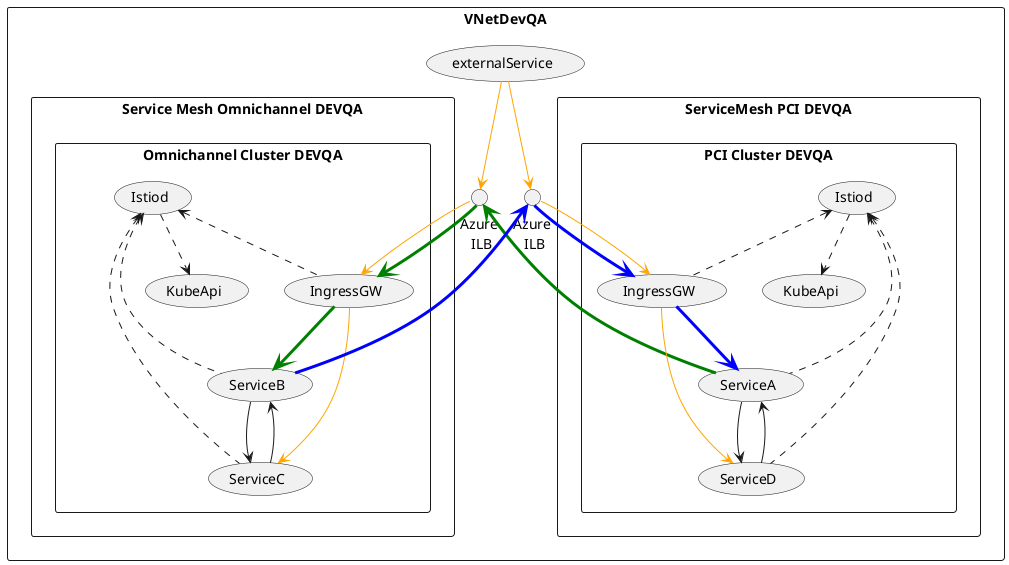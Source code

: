 @startuml new
rectangle VNetDevQA {
interface "Azure\n   ILB" as AzureILBDevQA
interface "Azure\n   ILB" as AzureILBPCIQA
rectangle "ServiceMesh PCI DEVQA" {
rectangle "PCI Cluster DEVQA" {
  usecase "KubeApi" as KubeapiPCIDEVQA
  usecase "Istiod" as IstiodPCIDEVQA
  usecase "ServiceA" as ServiceAPCIDEVQA
  usecase "ServiceD" as ServiceDPCIDEVQA
  usecase "IngressGW" as IngressGWPCIDEVQA
}
}
rectangle "Service Mesh Omnichannel DEVQA" {
rectangle "Omnichannel Cluster DEVQA" {
  usecase "KubeApi" as KubeapiOmnichannelDEVQA
  usecase "Istiod" as IstiodOmnichannelDEVQA
  usecase "ServiceB" as ServiceBOmnichannelDEVQA
  usecase "ServiceC" as ServiceCOmnichannelDEVQA
  usecase "IngressGW" as IngressGWOmnichannelDEVQA
}
}
usecase "externalService"
externalService -[#Orange]-> AzureILBDevQA
externalService -[#Orange]-> AzureILBPCIQA
AzureILBDevQA -[#Orange]-> IngressGWOmnichannelDEVQA
IngressGWOmnichannelDEVQA -[#Orange]-> ServiceCOmnichannelDEVQA
ServiceAPCIDEVQA -[#Green;thickness=3]-> AzureILBDevQA
AzureILBDevQA -[#Green;thickness=3]-> IngressGWOmnichannelDEVQA
IngressGWOmnichannelDEVQA -[#Green;thickness=3]-> ServiceBOmnichannelDEVQA
ServiceBOmnichannelDEVQA -[#Blue;thickness=3]-> AzureILBPCIQA
AzureILBPCIQA -[#Blue;thickness=3]-> IngressGWPCIDEVQA
AzureILBPCIQA -[#Orange]-> IngressGWPCIDEVQA
IngressGWPCIDEVQA -[#Blue;thickness=3]-> ServiceAPCIDEVQA
IngressGWPCIDEVQA -[#Orange]-> ServiceDPCIDEVQA
ServiceCOmnichannelDEVQA --> ServiceBOmnichannelDEVQA
ServiceBOmnichannelDEVQA --> ServiceCOmnichannelDEVQA
ServiceAPCIDEVQA --> ServiceDPCIDEVQA
ServiceDPCIDEVQA --> ServiceAPCIDEVQA
IstiodPCIDEVQA ..> KubeapiPCIDEVQA
IstiodOmnichannelDEVQA ..> KubeapiOmnichannelDEVQA
IstiodPCIDEVQA <.. ServiceAPCIDEVQA
IstiodPCIDEVQA <.. ServiceDPCIDEVQA
IstiodPCIDEVQA <.. IngressGWPCIDEVQA
IstiodOmnichannelDEVQA <.. ServiceBOmnichannelDEVQA
IstiodOmnichannelDEVQA <.. ServiceCOmnichannelDEVQA
IstiodOmnichannelDEVQA <.. IngressGWOmnichannelDEVQA
}
@enduml